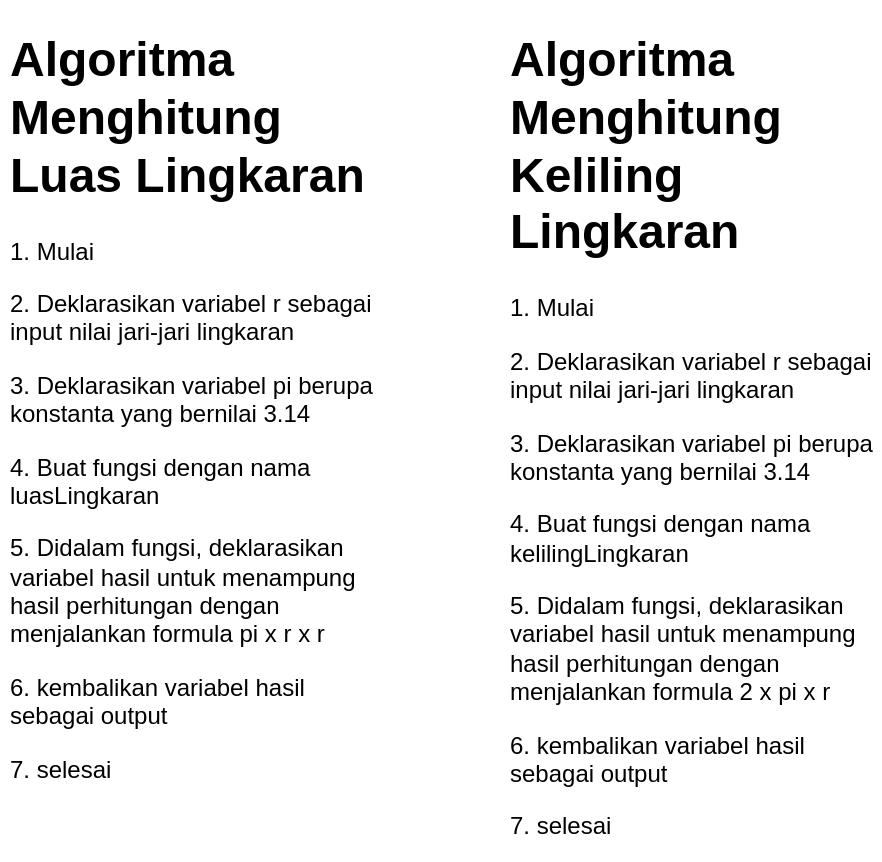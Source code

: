 <mxfile>
    <diagram id="gilb0GL4Jkc1kdgtAkKy" name="Page-1">
        <mxGraphModel dx="844" dy="344" grid="1" gridSize="10" guides="1" tooltips="1" connect="1" arrows="1" fold="1" page="1" pageScale="1" pageWidth="850" pageHeight="1100" math="0" shadow="0">
            <root>
                <mxCell id="0"/>
                <mxCell id="1" parent="0"/>
                <mxCell id="2" value="&lt;h1&gt;Algoritma Menghitung Luas Lingkaran&lt;/h1&gt;&lt;p&gt;1. Mulai&lt;/p&gt;&lt;p&gt;2. Deklarasikan variabel r sebagai input nilai jari-jari lingkaran&lt;/p&gt;&lt;p&gt;3. Deklarasikan variabel pi berupa konstanta yang bernilai 3.14&lt;/p&gt;&lt;p&gt;4. Buat fungsi dengan nama luasLingkaran&lt;/p&gt;&lt;p&gt;5. Didalam fungsi, deklarasikan variabel hasil untuk menampung hasil perhitungan dengan menjalankan formula pi x r x r&lt;/p&gt;&lt;p&gt;6. kembalikan variabel hasil sebagai output&lt;/p&gt;&lt;p&gt;7. selesai&lt;/p&gt;" style="text;html=1;strokeColor=none;fillColor=none;spacing=5;spacingTop=-20;whiteSpace=wrap;overflow=hidden;rounded=0;" vertex="1" parent="1">
                    <mxGeometry x="40" y="20" width="190" height="380" as="geometry"/>
                </mxCell>
                <mxCell id="3" value="&lt;h1&gt;Algoritma Menghitung Keliling Lingkaran&lt;/h1&gt;&lt;p&gt;1. Mulai&lt;/p&gt;&lt;p&gt;2. Deklarasikan variabel r sebagai input nilai jari-jari lingkaran&lt;/p&gt;&lt;p&gt;3. Deklarasikan variabel pi berupa konstanta yang bernilai 3.14&lt;/p&gt;&lt;p&gt;4. Buat fungsi dengan nama kelilingLingkaran&lt;/p&gt;&lt;p&gt;5. Didalam fungsi, deklarasikan variabel hasil untuk menampung hasil perhitungan dengan menjalankan formula 2 x pi x r&lt;/p&gt;&lt;p&gt;6. kembalikan variabel hasil sebagai output&lt;/p&gt;&lt;p&gt;7. selesai&lt;/p&gt;" style="text;html=1;strokeColor=none;fillColor=none;spacing=5;spacingTop=-20;whiteSpace=wrap;overflow=hidden;rounded=0;" vertex="1" parent="1">
                    <mxGeometry x="290" y="20" width="190" height="420" as="geometry"/>
                </mxCell>
            </root>
        </mxGraphModel>
    </diagram>
</mxfile>